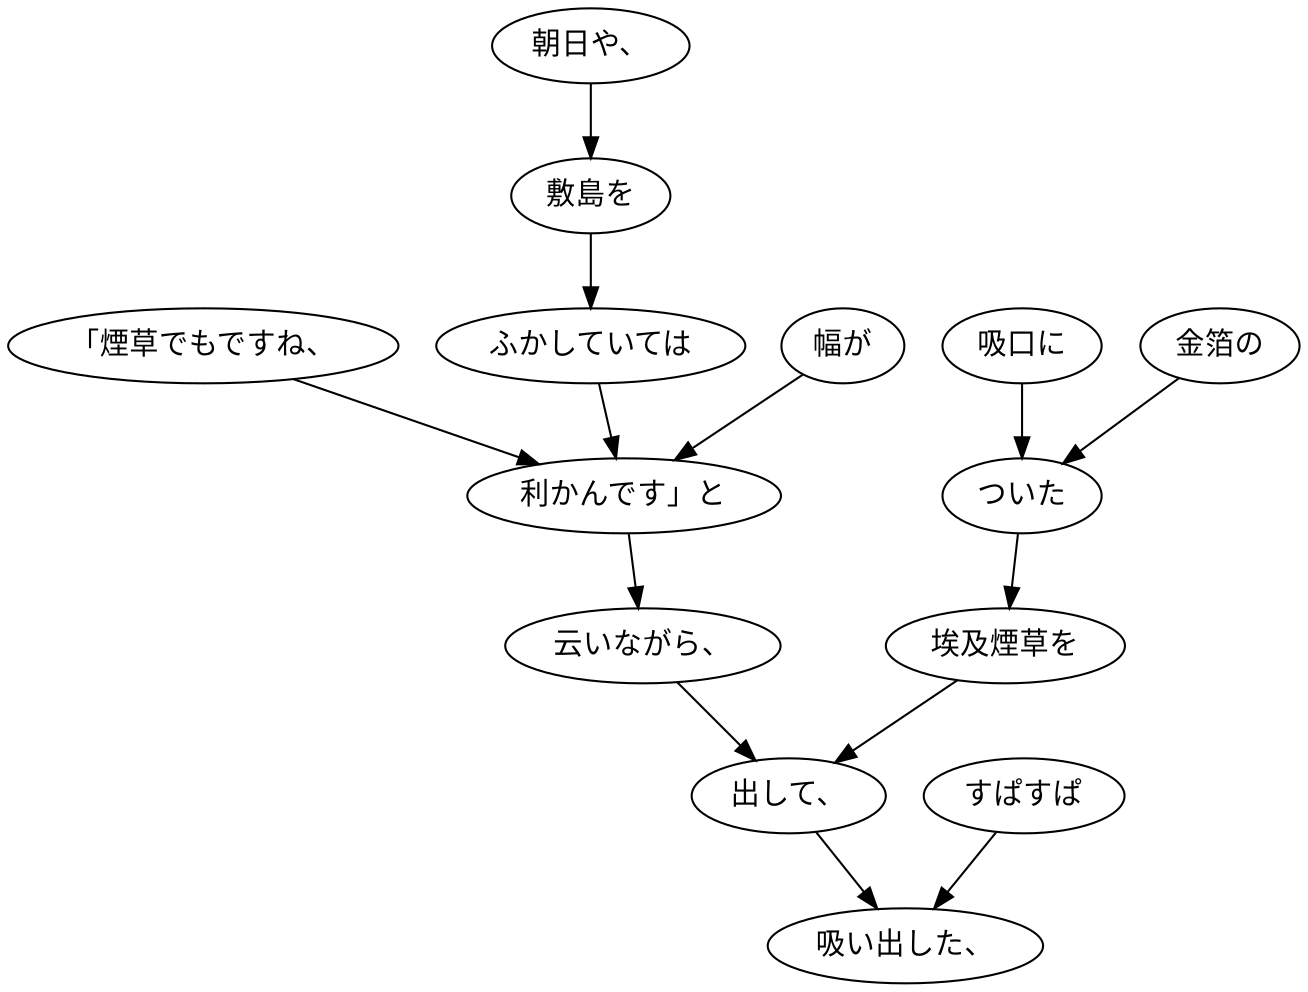 digraph graph8961 {
	node0 [label="「煙草でもですね、"];
	node1 [label="朝日や、"];
	node2 [label="敷島を"];
	node3 [label="ふかしていては"];
	node4 [label="幅が"];
	node5 [label="利かんです」と"];
	node6 [label="云いながら、"];
	node7 [label="吸口に"];
	node8 [label="金箔の"];
	node9 [label="ついた"];
	node10 [label="埃及煙草を"];
	node11 [label="出して、"];
	node12 [label="すぱすぱ"];
	node13 [label="吸い出した、"];
	node0 -> node5;
	node1 -> node2;
	node2 -> node3;
	node3 -> node5;
	node4 -> node5;
	node5 -> node6;
	node6 -> node11;
	node7 -> node9;
	node8 -> node9;
	node9 -> node10;
	node10 -> node11;
	node11 -> node13;
	node12 -> node13;
}

